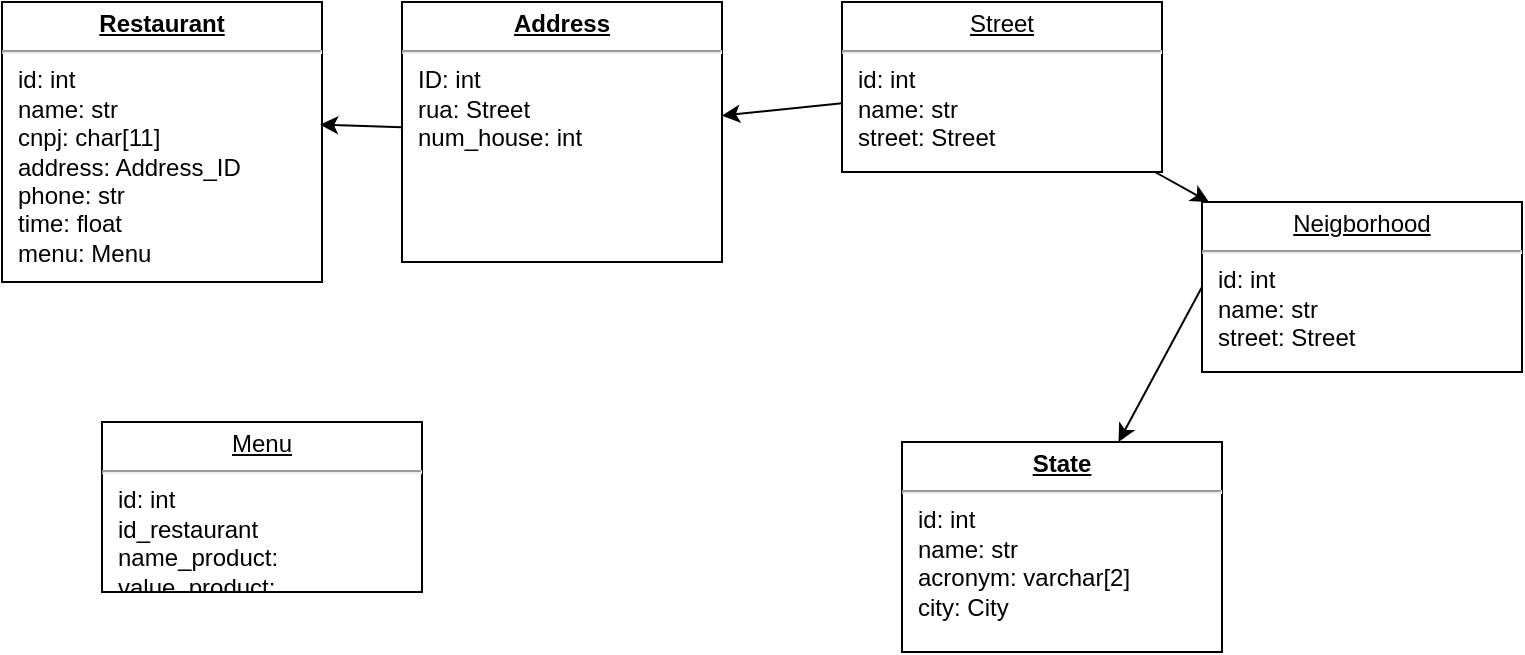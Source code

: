 <mxfile>
    <diagram id="v27trwUaj3g5O72ITzhM" name="Page-1">
        <mxGraphModel dx="1244" dy="469" grid="1" gridSize="10" guides="1" tooltips="1" connect="1" arrows="1" fold="1" page="1" pageScale="1" pageWidth="850" pageHeight="1100" math="0" shadow="0">
            <root>
                <mxCell id="0"/>
                <mxCell id="1" parent="0"/>
                <mxCell id="45" value="&lt;p style=&quot;margin:0px;margin-top:4px;text-align:center;text-decoration:underline;&quot;&gt;&lt;b&gt;Restaurant&lt;/b&gt;&lt;/p&gt;&lt;hr&gt;&lt;p style=&quot;margin:0px;margin-left:8px;&quot;&gt;id: int&lt;/p&gt;&lt;p style=&quot;margin:0px;margin-left:8px;&quot;&gt;name: str&lt;br&gt;cnpj: char[11]&lt;br&gt;address: Address_ID&lt;/p&gt;&lt;p style=&quot;margin:0px;margin-left:8px;&quot;&gt;phone: str&lt;/p&gt;&lt;p style=&quot;margin:0px;margin-left:8px;&quot;&gt;time: float&lt;/p&gt;&lt;p style=&quot;margin:0px;margin-left:8px;&quot;&gt;menu: Menu&lt;/p&gt;" style="verticalAlign=top;align=left;overflow=fill;fontSize=12;fontFamily=Helvetica;html=1;" parent="1" vertex="1">
                    <mxGeometry x="80" y="90" width="160" height="140" as="geometry"/>
                </mxCell>
                <mxCell id="54" style="edgeStyle=none;html=1;entryX=0.994;entryY=0.438;entryDx=0;entryDy=0;entryPerimeter=0;" edge="1" parent="1" source="46" target="45">
                    <mxGeometry relative="1" as="geometry"/>
                </mxCell>
                <mxCell id="46" value="&lt;p style=&quot;margin:0px;margin-top:4px;text-align:center;text-decoration:underline;&quot;&gt;&lt;b&gt;Address&lt;/b&gt;&lt;/p&gt;&lt;hr&gt;&lt;p style=&quot;margin:0px;margin-left:8px;&quot;&gt;ID: int&lt;/p&gt;&lt;p style=&quot;margin:0px;margin-left:8px;&quot;&gt;rua: Street&lt;/p&gt;&lt;p style=&quot;margin:0px;margin-left:8px;&quot;&gt;num_house: int&lt;/p&gt;" style="verticalAlign=top;align=left;overflow=fill;fontSize=12;fontFamily=Helvetica;html=1;" parent="1" vertex="1">
                    <mxGeometry x="280" y="90" width="160" height="130" as="geometry"/>
                </mxCell>
                <mxCell id="47" value="&lt;p style=&quot;margin:0px;margin-top:4px;text-align:center;text-decoration:underline;&quot;&gt;&lt;b&gt;State&lt;/b&gt;&lt;/p&gt;&lt;hr&gt;&lt;p style=&quot;margin:0px;margin-left:8px;&quot;&gt;id: int&lt;/p&gt;&lt;p style=&quot;margin:0px;margin-left:8px;&quot;&gt;name: str&lt;/p&gt;&lt;p style=&quot;margin:0px;margin-left:8px;&quot;&gt;acronym: varchar[2]&lt;/p&gt;&lt;p style=&quot;margin:0px;margin-left:8px;&quot;&gt;city: City&lt;/p&gt;" style="verticalAlign=top;align=left;overflow=fill;fontSize=12;fontFamily=Helvetica;html=1;" parent="1" vertex="1">
                    <mxGeometry x="530" y="310" width="160" height="105" as="geometry"/>
                </mxCell>
                <mxCell id="52" style="edgeStyle=none;html=1;exitX=0;exitY=0.5;exitDx=0;exitDy=0;" edge="1" parent="1" source="48" target="47">
                    <mxGeometry relative="1" as="geometry"/>
                </mxCell>
                <mxCell id="48" value="&lt;p style=&quot;margin:0px;margin-top:4px;text-align:center;text-decoration:underline;&quot;&gt;&lt;span style=&quot;text-align: left;&quot;&gt;Neigborhood&lt;/span&gt;&lt;br&gt;&lt;/p&gt;&lt;hr&gt;&lt;p style=&quot;margin:0px;margin-left:8px;&quot;&gt;id: int&lt;/p&gt;&lt;p style=&quot;margin:0px;margin-left:8px;&quot;&gt;name: str&lt;/p&gt;&lt;p style=&quot;margin:0px;margin-left:8px;&quot;&gt;&lt;span style=&quot;background-color: initial;&quot;&gt;street: Street&lt;/span&gt;&lt;br&gt;&lt;/p&gt;&lt;p style=&quot;margin:0px;margin-left:8px;&quot;&gt;&lt;br&gt;&lt;/p&gt;" style="verticalAlign=top;align=left;overflow=fill;fontSize=12;fontFamily=Helvetica;html=1;" parent="1" vertex="1">
                    <mxGeometry x="680" y="190" width="160" height="85" as="geometry"/>
                </mxCell>
                <mxCell id="51" style="edgeStyle=none;html=1;" edge="1" parent="1" source="49" target="48">
                    <mxGeometry relative="1" as="geometry"/>
                </mxCell>
                <mxCell id="56" style="edgeStyle=none;html=1;" edge="1" parent="1" source="49" target="46">
                    <mxGeometry relative="1" as="geometry"/>
                </mxCell>
                <mxCell id="49" value="&lt;p style=&quot;text-align: center; margin: 4px 0px 0px; text-decoration: underline;&quot;&gt;Street&lt;/p&gt;&lt;hr&gt;&lt;p style=&quot;margin:0px;margin-left:8px;&quot;&gt;id: int&lt;/p&gt;&lt;p style=&quot;margin:0px;margin-left:8px;&quot;&gt;name: str&lt;/p&gt;&lt;p style=&quot;margin:0px;margin-left:8px;&quot;&gt;&lt;span style=&quot;background-color: initial;&quot;&gt;street: Street&lt;/span&gt;&lt;br&gt;&lt;/p&gt;&lt;p style=&quot;margin:0px;margin-left:8px;&quot;&gt;&lt;br&gt;&lt;/p&gt;" style="verticalAlign=top;align=left;overflow=fill;fontSize=12;fontFamily=Helvetica;html=1;" parent="1" vertex="1">
                    <mxGeometry x="500" y="90" width="160" height="85" as="geometry"/>
                </mxCell>
                <mxCell id="50" value="&lt;p style=&quot;text-align: center; margin: 4px 0px 0px; text-decoration: underline;&quot;&gt;Menu&lt;/p&gt;&lt;hr&gt;&lt;p style=&quot;margin:0px;margin-left:8px;&quot;&gt;id: int&lt;/p&gt;&lt;p style=&quot;margin:0px;margin-left:8px;&quot;&gt;id_restaurant&lt;/p&gt;&lt;p style=&quot;margin:0px;margin-left:8px;&quot;&gt;name_product:&lt;/p&gt;&lt;p style=&quot;margin:0px;margin-left:8px;&quot;&gt;value_product:&amp;nbsp;&lt;/p&gt;&lt;p style=&quot;margin:0px;margin-left:8px;&quot;&gt;&lt;br&gt;&lt;/p&gt;" style="verticalAlign=top;align=left;overflow=fill;fontSize=12;fontFamily=Helvetica;html=1;" parent="1" vertex="1">
                    <mxGeometry x="130" y="300" width="160" height="85" as="geometry"/>
                </mxCell>
            </root>
        </mxGraphModel>
    </diagram>
</mxfile>